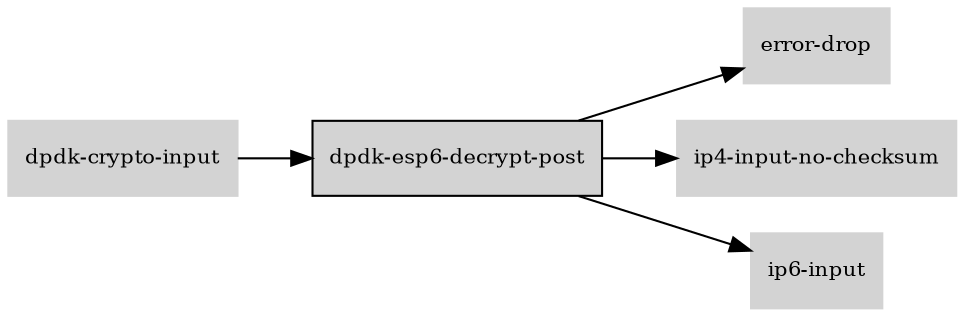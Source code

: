 digraph "dpdk_esp6_decrypt_post_subgraph" {
  rankdir=LR;
  node [shape=box, style=filled, fontsize=10, color=lightgray, fontcolor=black, fillcolor=lightgray];
  "dpdk-esp6-decrypt-post" [color=black, fontcolor=black, fillcolor=lightgray];
  edge [fontsize=8];
  "dpdk-crypto-input" -> "dpdk-esp6-decrypt-post";
  "dpdk-esp6-decrypt-post" -> "error-drop";
  "dpdk-esp6-decrypt-post" -> "ip4-input-no-checksum";
  "dpdk-esp6-decrypt-post" -> "ip6-input";
}
